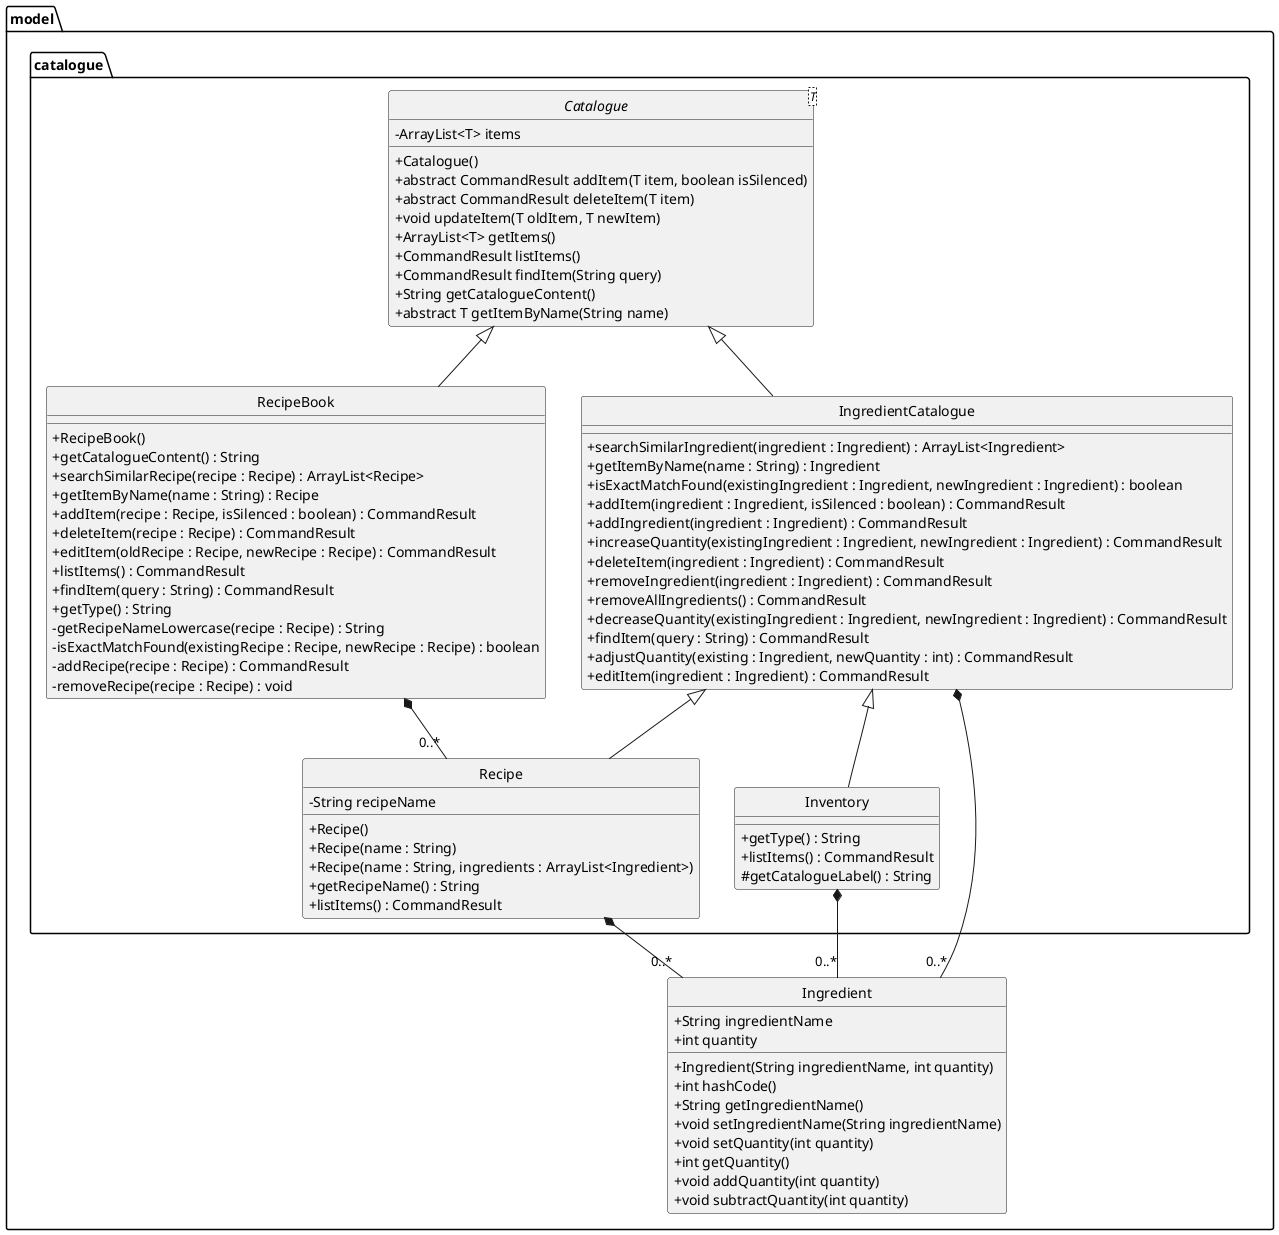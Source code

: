 @startuml
hide circle
skinparam classAttributeIconSize 0

package "model" {

    class Ingredient {
        +String ingredientName
        +int quantity
        +Ingredient(String ingredientName, int quantity)
        +int hashCode()
        +String getIngredientName()
        +void setIngredientName(String ingredientName)
        +void setQuantity(int quantity)
        +int getQuantity()
        +void addQuantity(int quantity)
        +void subtractQuantity(int quantity)
    }

    package "catalogue" {

        abstract class Catalogue<T> {
            -ArrayList<T> items
            +Catalogue()
            +abstract CommandResult addItem(T item, boolean isSilenced)
            +abstract CommandResult deleteItem(T item)
            +void updateItem(T oldItem, T newItem)
            +ArrayList<T> getItems()
            +CommandResult listItems()
            +CommandResult findItem(String query)
            +String getCatalogueContent()
            +abstract T getItemByName(String name)
        }

        class IngredientCatalogue extends Catalogue<Ingredient> {
            +searchSimilarIngredient(ingredient : Ingredient) : ArrayList<Ingredient>
            +getItemByName(name : String) : Ingredient
            +isExactMatchFound(existingIngredient : Ingredient, newIngredient : Ingredient) : boolean
            +addItem(ingredient : Ingredient, isSilenced : boolean) : CommandResult
            +addIngredient(ingredient : Ingredient) : CommandResult
            +increaseQuantity(existingIngredient : Ingredient, newIngredient : Ingredient) : CommandResult
            +deleteItem(ingredient : Ingredient) : CommandResult
            +removeIngredient(ingredient : Ingredient) : CommandResult
            +removeAllIngredients() : CommandResult
            +decreaseQuantity(existingIngredient : Ingredient, newIngredient : Ingredient) : CommandResult
            +findItem(query : String) : CommandResult
            +adjustQuantity(existing : Ingredient, newQuantity : int) : CommandResult
            +editItem(ingredient : Ingredient) : CommandResult
        }

        class Recipe extends IngredientCatalogue {
            -String recipeName
            +Recipe()
            +Recipe(name : String)
            +Recipe(name : String, ingredients : ArrayList<Ingredient>)
            +getRecipeName() : String
            +listItems() : CommandResult
        }

        class RecipeBook extends Catalogue<Recipe> {
            +RecipeBook()
            +getCatalogueContent() : String
            +searchSimilarRecipe(recipe : Recipe) : ArrayList<Recipe>
            +getItemByName(name : String) : Recipe
            +addItem(recipe : Recipe, isSilenced : boolean) : CommandResult
            +deleteItem(recipe : Recipe) : CommandResult
            +editItem(oldRecipe : Recipe, newRecipe : Recipe) : CommandResult
            +listItems() : CommandResult
            +findItem(query : String) : CommandResult
            +getType() : String
            -getRecipeNameLowercase(recipe : Recipe) : String
            -isExactMatchFound(existingRecipe : Recipe, newRecipe : Recipe) : boolean
            -addRecipe(recipe : Recipe) : CommandResult
            -removeRecipe(recipe : Recipe) : void
        }

        class Inventory extends IngredientCatalogue {
            +getType() : String
            +listItems() : CommandResult
            #getCatalogueLabel() : String
        }
    }
}

' Relationships
IngredientCatalogue *-- "0..*" Ingredient
Inventory *-- "0..*" Ingredient
Recipe *-- "0..*" Ingredient
RecipeBook *-- "0..*" Recipe

@enduml
